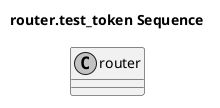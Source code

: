 @startuml

title router.test_token Sequence

skinparam sequenceMessageAlign center
skinparam monochrome true
skinparam lifelinestrategy solid
hide footbox

class router


@enduml